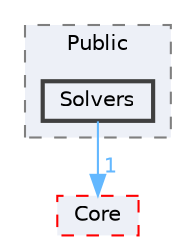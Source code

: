 digraph "Solvers"
{
 // INTERACTIVE_SVG=YES
 // LATEX_PDF_SIZE
  bgcolor="transparent";
  edge [fontname=Helvetica,fontsize=10,labelfontname=Helvetica,labelfontsize=10];
  node [fontname=Helvetica,fontsize=10,shape=box,height=0.2,width=0.4];
  compound=true
  subgraph clusterdir_0c0827902e2ee888b2900676fadb6dfe {
    graph [ bgcolor="#edf0f7", pencolor="grey50", label="Public", fontname=Helvetica,fontsize=10 style="filled,dashed", URL="dir_0c0827902e2ee888b2900676fadb6dfe.html",tooltip=""]
  dir_bf69773ce2fa38f135f94e7d0d5c38b2 [label="Solvers", fillcolor="#edf0f7", color="grey25", style="filled,bold", URL="dir_bf69773ce2fa38f135f94e7d0d5c38b2.html",tooltip=""];
  }
  dir_0e6cddcc9caa1238c7f3774224afaa45 [label="Core", fillcolor="#edf0f7", color="red", style="filled,dashed", URL="dir_0e6cddcc9caa1238c7f3774224afaa45.html",tooltip=""];
  dir_bf69773ce2fa38f135f94e7d0d5c38b2->dir_0e6cddcc9caa1238c7f3774224afaa45 [headlabel="1", labeldistance=1.5 headhref="dir_001053_000266.html" href="dir_001053_000266.html" color="steelblue1" fontcolor="steelblue1"];
}
